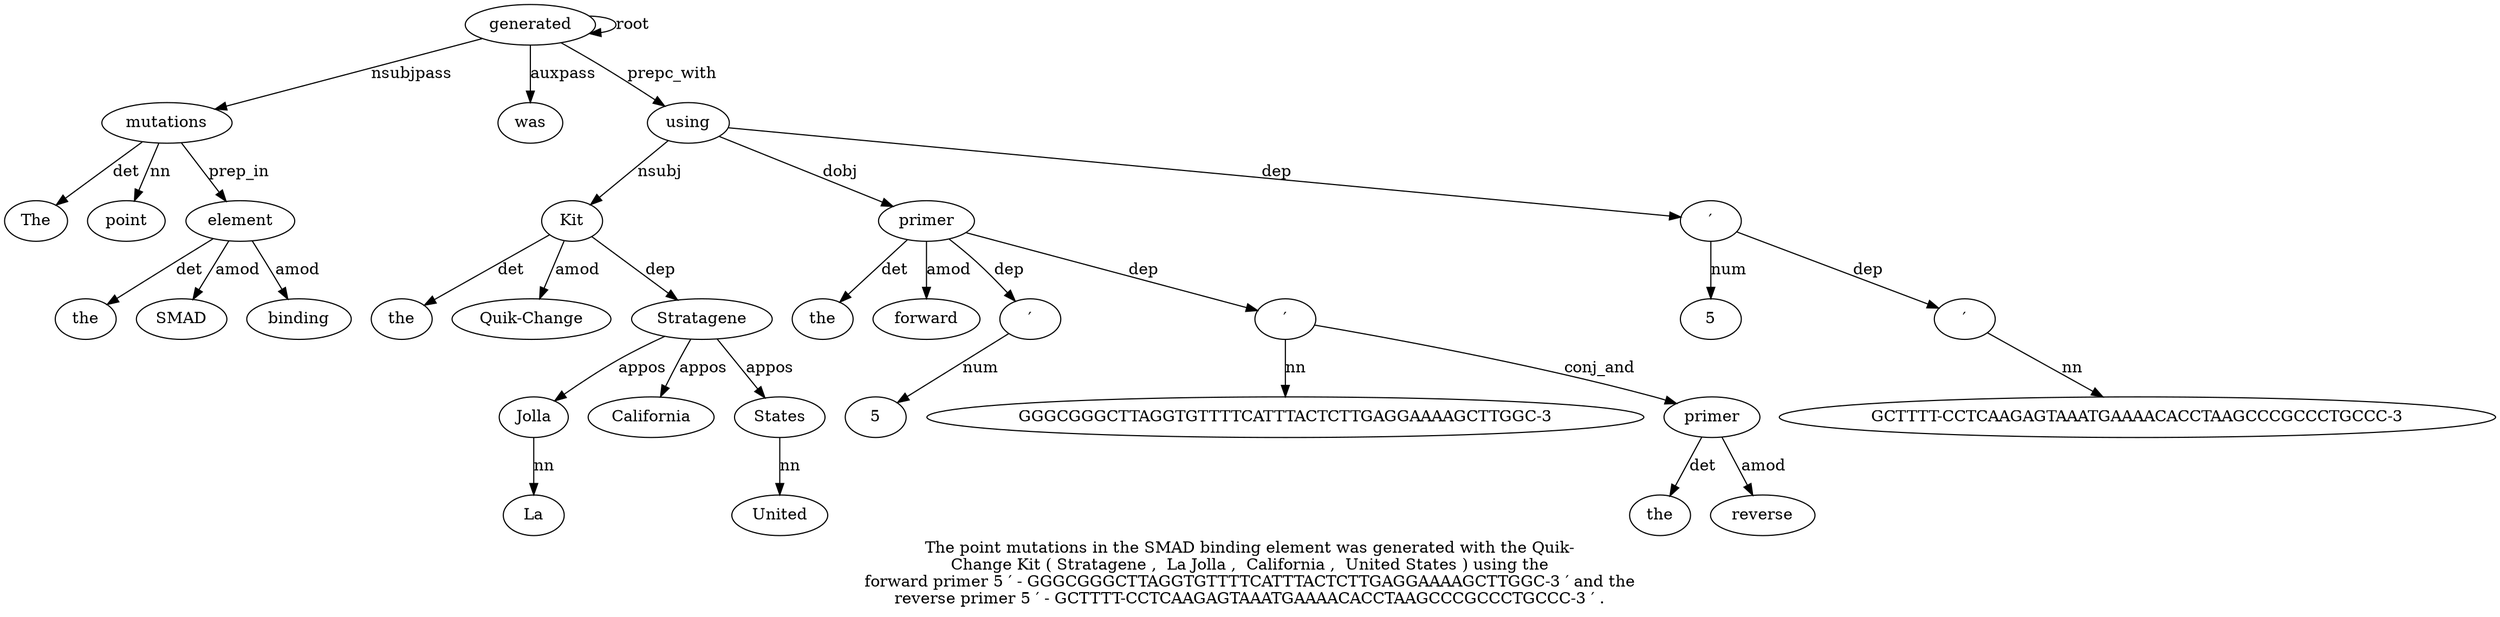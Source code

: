 digraph "The point mutations in the SMAD binding element was generated with the Quik-Change Kit ( Stratagene ,  La Jolla ,  California ,  United States ) using the forward primer 5 ′ - GGGCGGGCTTAGGTGTTTTCATTTACTCTTGAGGAAAAGCTTGGC-3 ′ and the reverse primer 5 ′ - GCTTTT-CCTCAAGAGTAAATGAAAACACCTAAGCCCGCCCTGCCC-3 ′ ." {
label="The point mutations in the SMAD binding element was generated with the Quik-
Change Kit ( Stratagene ,  La Jolla ,  California ,  United States ) using the
forward primer 5 ′ - GGGCGGGCTTAGGTGTTTTCATTTACTCTTGAGGAAAAGCTTGGC-3 ′ and the
reverse primer 5 ′ - GCTTTT-CCTCAAGAGTAAATGAAAACACCTAAGCCCGCCCTGCCC-3 ′ .";
mutations3 [style=filled, fillcolor=white, label=mutations];
The1 [style=filled, fillcolor=white, label=The];
mutations3 -> The1  [label=det];
point2 [style=filled, fillcolor=white, label=point];
mutations3 -> point2  [label=nn];
generated10 [style=filled, fillcolor=white, label=generated];
generated10 -> mutations3  [label=nsubjpass];
element8 [style=filled, fillcolor=white, label=element];
the5 [style=filled, fillcolor=white, label=the];
element8 -> the5  [label=det];
SMAD6 [style=filled, fillcolor=white, label=SMAD];
element8 -> SMAD6  [label=amod];
binding7 [style=filled, fillcolor=white, label=binding];
element8 -> binding7  [label=amod];
mutations3 -> element8  [label=prep_in];
was9 [style=filled, fillcolor=white, label=was];
generated10 -> was9  [label=auxpass];
generated10 -> generated10  [label=root];
Kit14 [style=filled, fillcolor=white, label=Kit];
the12 [style=filled, fillcolor=white, label=the];
Kit14 -> the12  [label=det];
"Quik-Change13" [style=filled, fillcolor=white, label="Quik-Change"];
Kit14 -> "Quik-Change13"  [label=amod];
using26 [style=filled, fillcolor=white, label=using];
using26 -> Kit14  [label=nsubj];
Stratagene16 [style=filled, fillcolor=white, label=Stratagene];
Kit14 -> Stratagene16  [label=dep];
Jolla19 [style=filled, fillcolor=white, label=Jolla];
La18 [style=filled, fillcolor=white, label=La];
Jolla19 -> La18  [label=nn];
Stratagene16 -> Jolla19  [label=appos];
California21 [style=filled, fillcolor=white, label=California];
Stratagene16 -> California21  [label=appos];
States24 [style=filled, fillcolor=white, label=States];
United23 [style=filled, fillcolor=white, label=United];
States24 -> United23  [label=nn];
Stratagene16 -> States24  [label=appos];
generated10 -> using26  [label=prepc_with];
primer29 [style=filled, fillcolor=white, label=primer];
the27 [style=filled, fillcolor=white, label=the];
primer29 -> the27  [label=det];
forward28 [style=filled, fillcolor=white, label=forward];
primer29 -> forward28  [label=amod];
using26 -> primer29  [label=dobj];
"′31" [style=filled, fillcolor=white, label="′"];
530 [style=filled, fillcolor=white, label=5];
"′31" -> 530  [label=num];
primer29 -> "′31"  [label=dep];
"′34" [style=filled, fillcolor=white, label="′"];
"GGGCGGGCTTAGGTGTTTTCATTTACTCTTGAGGAAAAGCTTGGC-3" [style=filled, fillcolor=white, label="GGGCGGGCTTAGGTGTTTTCATTTACTCTTGAGGAAAAGCTTGGC-3"];
"′34" -> "GGGCGGGCTTAGGTGTTTTCATTTACTCTTGAGGAAAAGCTTGGC-3"  [label=nn];
primer29 -> "′34"  [label=dep];
primer38 [style=filled, fillcolor=white, label=primer];
the36 [style=filled, fillcolor=white, label=the];
primer38 -> the36  [label=det];
reverse37 [style=filled, fillcolor=white, label=reverse];
primer38 -> reverse37  [label=amod];
"′34" -> primer38  [label=conj_and];
"′40" [style=filled, fillcolor=white, label="′"];
539 [style=filled, fillcolor=white, label=5];
"′40" -> 539  [label=num];
using26 -> "′40"  [label=dep];
"′43" [style=filled, fillcolor=white, label="′"];
"GCTTTT-CCTCAAGAGTAAATGAAAACACCTAAGCCCGCCCTGCCC-342" [style=filled, fillcolor=white, label="GCTTTT-CCTCAAGAGTAAATGAAAACACCTAAGCCCGCCCTGCCC-3"];
"′43" -> "GCTTTT-CCTCAAGAGTAAATGAAAACACCTAAGCCCGCCCTGCCC-342"  [label=nn];
"′40" -> "′43"  [label=dep];
}
